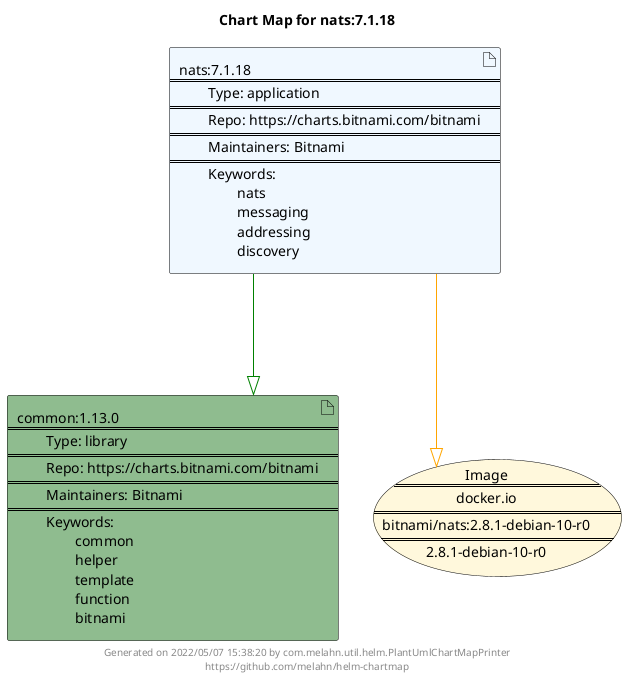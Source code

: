 @startuml
skinparam linetype ortho
skinparam backgroundColor white
skinparam usecaseBorderColor black
skinparam usecaseArrowColor LightSlateGray
skinparam artifactBorderColor black
skinparam artifactArrowColor LightSlateGray

title Chart Map for nats:7.1.18

'There are 2 referenced Helm Charts
artifact "nats:7.1.18\n====\n\tType: application\n====\n\tRepo: https://charts.bitnami.com/bitnami\n====\n\tMaintainers: Bitnami\n====\n\tKeywords: \n\t\tnats\n\t\tmessaging\n\t\taddressing\n\t\tdiscovery" as nats_7_1_18 #AliceBlue
artifact "common:1.13.0\n====\n\tType: library\n====\n\tRepo: https://charts.bitnami.com/bitnami\n====\n\tMaintainers: Bitnami\n====\n\tKeywords: \n\t\tcommon\n\t\thelper\n\t\ttemplate\n\t\tfunction\n\t\tbitnami" as common_1_13_0 #DarkSeaGreen

'There is one referenced Docker Image
usecase "Image\n====\ndocker.io\n====\nbitnami/nats:2.8.1-debian-10-r0\n====\n2.8.1-debian-10-r0" as docker_io_bitnami_nats_2_8_1_debian_10_r0 #Cornsilk

'Chart Dependencies
nats_7_1_18--[#green]-|>common_1_13_0
nats_7_1_18--[#orange]-|>docker_io_bitnami_nats_2_8_1_debian_10_r0

center footer Generated on 2022/05/07 15:38:20 by com.melahn.util.helm.PlantUmlChartMapPrinter\nhttps://github.com/melahn/helm-chartmap
@enduml
